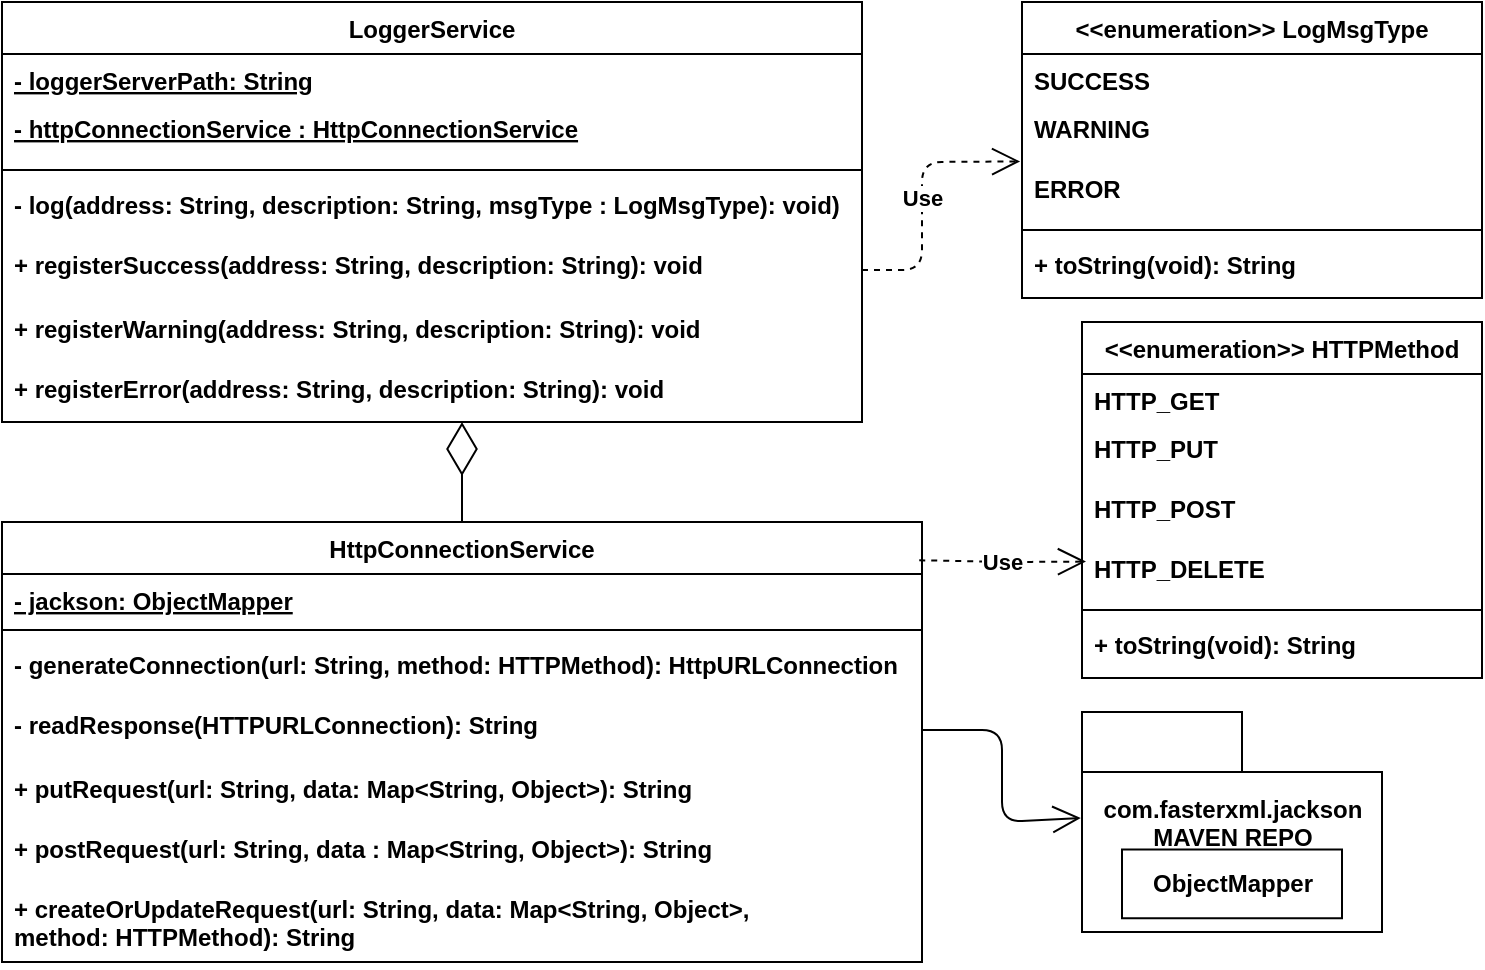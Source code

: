 <mxfile version="14.6.13" type="device"><diagram id="C5RBs43oDa-KdzZeNtuy" name="Page-1"><mxGraphModel dx="362" dy="272" grid="1" gridSize="10" guides="1" tooltips="1" connect="1" arrows="1" fold="1" page="1" pageScale="1" pageWidth="827" pageHeight="1169" math="0" shadow="0"><root><mxCell id="WIyWlLk6GJQsqaUBKTNV-0"/><mxCell id="WIyWlLk6GJQsqaUBKTNV-1" parent="WIyWlLk6GJQsqaUBKTNV-0"/><mxCell id="LAdZjZObFxrwDexfej0z-448" value="&lt;&lt;enumeration&gt;&gt; LogMsgType" style="swimlane;fontStyle=1;align=center;verticalAlign=top;childLayout=stackLayout;horizontal=1;startSize=26;horizontalStack=0;resizeParent=1;resizeParentMax=0;resizeLast=0;collapsible=1;marginBottom=0;" parent="WIyWlLk6GJQsqaUBKTNV-1" vertex="1"><mxGeometry x="570" y="120" width="230" height="148" as="geometry"><mxRectangle x="100" y="140" width="140" height="26" as="alternateBounds"/></mxGeometry></mxCell><mxCell id="LAdZjZObFxrwDexfej0z-449" value="SUCCESS" style="text;strokeColor=none;fillColor=none;align=left;verticalAlign=top;spacingLeft=4;spacingRight=4;overflow=hidden;rotatable=0;points=[[0,0.5],[1,0.5]];portConstraint=eastwest;fontStyle=1" parent="LAdZjZObFxrwDexfej0z-448" vertex="1"><mxGeometry y="26" width="230" height="24" as="geometry"/></mxCell><mxCell id="LAdZjZObFxrwDexfej0z-588" value="WARNING" style="text;strokeColor=none;fillColor=none;align=left;verticalAlign=top;spacingLeft=4;spacingRight=4;overflow=hidden;rotatable=0;points=[[0,0.5],[1,0.5]];portConstraint=eastwest;fontStyle=1" parent="LAdZjZObFxrwDexfej0z-448" vertex="1"><mxGeometry y="50" width="230" height="30" as="geometry"/></mxCell><mxCell id="LAdZjZObFxrwDexfej0z-589" value="ERROR" style="text;strokeColor=none;fillColor=none;align=left;verticalAlign=top;spacingLeft=4;spacingRight=4;overflow=hidden;rotatable=0;points=[[0,0.5],[1,0.5]];portConstraint=eastwest;fontStyle=1" parent="LAdZjZObFxrwDexfej0z-448" vertex="1"><mxGeometry y="80" width="230" height="30" as="geometry"/></mxCell><mxCell id="LAdZjZObFxrwDexfej0z-451" value="" style="line;strokeWidth=1;fillColor=none;align=left;verticalAlign=middle;spacingTop=-1;spacingLeft=3;spacingRight=3;rotatable=0;labelPosition=right;points=[];portConstraint=eastwest;fontStyle=1" parent="LAdZjZObFxrwDexfej0z-448" vertex="1"><mxGeometry y="110" width="230" height="8" as="geometry"/></mxCell><mxCell id="LAdZjZObFxrwDexfej0z-452" value="+ toString(void): String" style="text;strokeColor=none;fillColor=none;align=left;verticalAlign=top;spacingLeft=4;spacingRight=4;overflow=hidden;rotatable=0;points=[[0,0.5],[1,0.5]];portConstraint=eastwest;fontStyle=1" parent="LAdZjZObFxrwDexfej0z-448" vertex="1"><mxGeometry y="118" width="230" height="30" as="geometry"/></mxCell><mxCell id="LAdZjZObFxrwDexfej0z-615" value="LoggerService" style="swimlane;fontStyle=1;align=center;verticalAlign=top;childLayout=stackLayout;horizontal=1;startSize=26;horizontalStack=0;resizeParent=1;resizeParentMax=0;resizeLast=0;collapsible=1;marginBottom=0;" parent="WIyWlLk6GJQsqaUBKTNV-1" vertex="1"><mxGeometry x="60" y="120" width="430" height="210" as="geometry"><mxRectangle x="100" y="140" width="140" height="26" as="alternateBounds"/></mxGeometry></mxCell><mxCell id="LAdZjZObFxrwDexfej0z-616" value="- loggerServerPath: String" style="text;strokeColor=none;fillColor=none;align=left;verticalAlign=top;spacingLeft=4;spacingRight=4;overflow=hidden;rotatable=0;points=[[0,0.5],[1,0.5]];portConstraint=eastwest;fontStyle=5" parent="LAdZjZObFxrwDexfej0z-615" vertex="1"><mxGeometry y="26" width="430" height="24" as="geometry"/></mxCell><mxCell id="LAdZjZObFxrwDexfej0z-618" value="- httpConnectionService : HttpConnectionService" style="text;strokeColor=none;fillColor=none;align=left;verticalAlign=top;spacingLeft=4;spacingRight=4;overflow=hidden;rotatable=0;points=[[0,0.5],[1,0.5]];portConstraint=eastwest;fontStyle=5" parent="LAdZjZObFxrwDexfej0z-615" vertex="1"><mxGeometry y="50" width="430" height="30" as="geometry"/></mxCell><mxCell id="LAdZjZObFxrwDexfej0z-619" value="" style="line;strokeWidth=1;fillColor=none;align=left;verticalAlign=middle;spacingTop=-1;spacingLeft=3;spacingRight=3;rotatable=0;labelPosition=right;points=[];portConstraint=eastwest;fontStyle=1" parent="LAdZjZObFxrwDexfej0z-615" vertex="1"><mxGeometry y="80" width="430" height="8" as="geometry"/></mxCell><mxCell id="LAdZjZObFxrwDexfej0z-620" value="- log(address: String, description: String, msgType : LogMsgType): void)" style="text;strokeColor=none;fillColor=none;align=left;verticalAlign=top;spacingLeft=4;spacingRight=4;overflow=hidden;rotatable=0;points=[[0,0.5],[1,0.5]];portConstraint=eastwest;fontStyle=1" parent="LAdZjZObFxrwDexfej0z-615" vertex="1"><mxGeometry y="88" width="430" height="30" as="geometry"/></mxCell><mxCell id="LAdZjZObFxrwDexfej0z-621" value="+ registerSuccess(address: String, description: String): void" style="text;strokeColor=none;fillColor=none;align=left;verticalAlign=top;spacingLeft=4;spacingRight=4;overflow=hidden;rotatable=0;points=[[0,0.5],[1,0.5]];portConstraint=eastwest;fontStyle=1" parent="LAdZjZObFxrwDexfej0z-615" vertex="1"><mxGeometry y="118" width="430" height="32" as="geometry"/></mxCell><mxCell id="LAdZjZObFxrwDexfej0z-622" value="+ registerWarning(address: String, description: String): void" style="text;strokeColor=none;fillColor=none;align=left;verticalAlign=top;spacingLeft=4;spacingRight=4;overflow=hidden;rotatable=0;points=[[0,0.5],[1,0.5]];portConstraint=eastwest;fontStyle=1" parent="LAdZjZObFxrwDexfej0z-615" vertex="1"><mxGeometry y="150" width="430" height="30" as="geometry"/></mxCell><mxCell id="LAdZjZObFxrwDexfej0z-623" value="+ registerError(address: String, description: String): void" style="text;strokeColor=none;fillColor=none;align=left;verticalAlign=top;spacingLeft=4;spacingRight=4;overflow=hidden;rotatable=0;points=[[0,0.5],[1,0.5]];portConstraint=eastwest;fontStyle=1" parent="LAdZjZObFxrwDexfej0z-615" vertex="1"><mxGeometry y="180" width="430" height="30" as="geometry"/></mxCell><mxCell id="LAdZjZObFxrwDexfej0z-633" value="Use" style="endArrow=open;endSize=12;dashed=1;html=1;exitX=1;exitY=0.5;exitDx=0;exitDy=0;entryX=-0.004;entryY=-0.009;entryDx=0;entryDy=0;entryPerimeter=0;fontStyle=1" parent="WIyWlLk6GJQsqaUBKTNV-1" source="LAdZjZObFxrwDexfej0z-621" target="LAdZjZObFxrwDexfej0z-589" edge="1"><mxGeometry width="160" relative="1" as="geometry"><mxPoint x="270" y="340" as="sourcePoint"/><mxPoint x="430" y="340" as="targetPoint"/><Array as="points"><mxPoint x="520" y="254"/><mxPoint x="520" y="200"/></Array></mxGeometry></mxCell><mxCell id="LAdZjZObFxrwDexfej0z-643" value="" style="group;fontStyle=1" parent="WIyWlLk6GJQsqaUBKTNV-1" vertex="1" connectable="0"><mxGeometry x="600" y="475" width="150" height="110" as="geometry"/></mxCell><mxCell id="LAdZjZObFxrwDexfej0z-641" value="com.fasterxml.jackson&lt;br&gt;MAVEN REPO&lt;br&gt;&lt;br&gt;&lt;br&gt;" style="shape=folder;fontStyle=1;tabWidth=80;tabHeight=30;tabPosition=left;html=1;boundedLbl=1;" parent="LAdZjZObFxrwDexfej0z-643" vertex="1"><mxGeometry width="150" height="110" as="geometry"/></mxCell><mxCell id="LAdZjZObFxrwDexfej0z-642" value="ObjectMapper" style="html=1;fontStyle=1" parent="LAdZjZObFxrwDexfej0z-643" vertex="1"><mxGeometry x="20" y="68.75" width="110" height="34.375" as="geometry"/></mxCell><mxCell id="LAdZjZObFxrwDexfej0z-644" value="HttpConnectionService" style="swimlane;fontStyle=1;align=center;verticalAlign=top;childLayout=stackLayout;horizontal=1;startSize=26;horizontalStack=0;resizeParent=1;resizeParentMax=0;resizeLast=0;collapsible=1;marginBottom=0;" parent="WIyWlLk6GJQsqaUBKTNV-1" vertex="1"><mxGeometry x="60" y="380" width="460" height="220" as="geometry"><mxRectangle x="100" y="140" width="140" height="26" as="alternateBounds"/></mxGeometry></mxCell><mxCell id="LAdZjZObFxrwDexfej0z-645" value="- jackson: ObjectMapper" style="text;strokeColor=none;fillColor=none;align=left;verticalAlign=top;spacingLeft=4;spacingRight=4;overflow=hidden;rotatable=0;points=[[0,0.5],[1,0.5]];portConstraint=eastwest;fontStyle=5" parent="LAdZjZObFxrwDexfej0z-644" vertex="1"><mxGeometry y="26" width="460" height="24" as="geometry"/></mxCell><mxCell id="LAdZjZObFxrwDexfej0z-648" value="" style="line;strokeWidth=1;fillColor=none;align=left;verticalAlign=middle;spacingTop=-1;spacingLeft=3;spacingRight=3;rotatable=0;labelPosition=right;points=[];portConstraint=eastwest;fontStyle=1" parent="LAdZjZObFxrwDexfej0z-644" vertex="1"><mxGeometry y="50" width="460" height="8" as="geometry"/></mxCell><mxCell id="LAdZjZObFxrwDexfej0z-649" value="- generateConnection(url: String, method: HTTPMethod): HttpURLConnection" style="text;strokeColor=none;fillColor=none;align=left;verticalAlign=top;spacingLeft=4;spacingRight=4;overflow=hidden;rotatable=0;points=[[0,0.5],[1,0.5]];portConstraint=eastwest;fontStyle=1" parent="LAdZjZObFxrwDexfej0z-644" vertex="1"><mxGeometry y="58" width="460" height="30" as="geometry"/></mxCell><mxCell id="LAdZjZObFxrwDexfej0z-650" value="- readResponse(HTTPURLConnection): String" style="text;strokeColor=none;fillColor=none;align=left;verticalAlign=top;spacingLeft=4;spacingRight=4;overflow=hidden;rotatable=0;points=[[0,0.5],[1,0.5]];portConstraint=eastwest;fontStyle=1" parent="LAdZjZObFxrwDexfej0z-644" vertex="1"><mxGeometry y="88" width="460" height="32" as="geometry"/></mxCell><mxCell id="LAdZjZObFxrwDexfej0z-651" value="+ putRequest(url: String, data: Map&lt;String, Object&gt;): String" style="text;strokeColor=none;fillColor=none;align=left;verticalAlign=top;spacingLeft=4;spacingRight=4;overflow=hidden;rotatable=0;points=[[0,0.5],[1,0.5]];portConstraint=eastwest;fontStyle=1" parent="LAdZjZObFxrwDexfej0z-644" vertex="1"><mxGeometry y="120" width="460" height="30" as="geometry"/></mxCell><mxCell id="LAdZjZObFxrwDexfej0z-652" value="+ postRequest(url: String, data : Map&lt;String, Object&gt;): String" style="text;strokeColor=none;fillColor=none;align=left;verticalAlign=top;spacingLeft=4;spacingRight=4;overflow=hidden;rotatable=0;points=[[0,0.5],[1,0.5]];portConstraint=eastwest;fontStyle=1" parent="LAdZjZObFxrwDexfej0z-644" vertex="1"><mxGeometry y="150" width="460" height="30" as="geometry"/></mxCell><mxCell id="LAdZjZObFxrwDexfej0z-653" value="+ createOrUpdateRequest(url: String, data: Map&lt;String, Object&gt;, &#10;method: HTTPMethod): String" style="text;strokeColor=none;fillColor=none;align=left;verticalAlign=top;spacingLeft=4;spacingRight=4;overflow=hidden;rotatable=0;points=[[0,0.5],[1,0.5]];portConstraint=eastwest;fontStyle=1" parent="LAdZjZObFxrwDexfej0z-644" vertex="1"><mxGeometry y="180" width="460" height="40" as="geometry"/></mxCell><mxCell id="LAdZjZObFxrwDexfej0z-663" value="Use" style="endArrow=open;endSize=12;dashed=1;html=1;exitX=0.997;exitY=0.087;exitDx=0;exitDy=0;entryX=0.01;entryY=0.663;entryDx=0;entryDy=0;entryPerimeter=0;fontStyle=1;exitPerimeter=0;" parent="WIyWlLk6GJQsqaUBKTNV-1" source="LAdZjZObFxrwDexfej0z-644" target="LAdZjZObFxrwDexfej0z-637" edge="1"><mxGeometry width="160" relative="1" as="geometry"><mxPoint x="330" y="714.94" as="sourcePoint"/><mxPoint x="410" y="689.94" as="targetPoint"/><Array as="points"><mxPoint x="565" y="400"/></Array></mxGeometry></mxCell><mxCell id="LAdZjZObFxrwDexfej0z-664" value="" style="endArrow=open;endFill=1;endSize=12;html=1;entryX=-0.004;entryY=0.482;entryDx=0;entryDy=0;entryPerimeter=0;exitX=1;exitY=0.5;exitDx=0;exitDy=0;fontStyle=1" parent="WIyWlLk6GJQsqaUBKTNV-1" source="LAdZjZObFxrwDexfej0z-650" target="LAdZjZObFxrwDexfej0z-641" edge="1"><mxGeometry width="160" relative="1" as="geometry"><mxPoint x="200" y="689.94" as="sourcePoint"/><mxPoint x="360" y="689.94" as="targetPoint"/><Array as="points"><mxPoint x="560" y="484"/><mxPoint x="560" y="530"/></Array></mxGeometry></mxCell><mxCell id="LAdZjZObFxrwDexfej0z-665" value="" style="endArrow=diamondThin;endFill=0;endSize=24;html=1;exitX=0.5;exitY=0;exitDx=0;exitDy=0;fontStyle=1" parent="WIyWlLk6GJQsqaUBKTNV-1" source="LAdZjZObFxrwDexfej0z-644" edge="1"><mxGeometry width="160" relative="1" as="geometry"><mxPoint x="330" y="159.94" as="sourcePoint"/><mxPoint x="290" y="330" as="targetPoint"/><Array as="points"/></mxGeometry></mxCell><mxCell id="eBgSQrg4ShjkiNZxVuBe-0" value="" style="group;fontStyle=1" vertex="1" connectable="0" parent="WIyWlLk6GJQsqaUBKTNV-1"><mxGeometry x="600" y="280" width="200" height="178" as="geometry"/></mxCell><mxCell id="LAdZjZObFxrwDexfej0z-634" value="&lt;&lt;enumeration&gt;&gt; HTTPMethod" style="swimlane;fontStyle=1;align=center;verticalAlign=top;childLayout=stackLayout;horizontal=1;startSize=26;horizontalStack=0;resizeParent=1;resizeParentMax=0;resizeLast=0;collapsible=1;marginBottom=0;" parent="eBgSQrg4ShjkiNZxVuBe-0" vertex="1"><mxGeometry width="200" height="178" as="geometry"><mxRectangle x="100" y="140" width="140" height="26" as="alternateBounds"/></mxGeometry></mxCell><mxCell id="LAdZjZObFxrwDexfej0z-635" value="HTTP_GET" style="text;strokeColor=none;fillColor=none;align=left;verticalAlign=top;spacingLeft=4;spacingRight=4;overflow=hidden;rotatable=0;points=[[0,0.5],[1,0.5]];portConstraint=eastwest;fontStyle=1" parent="LAdZjZObFxrwDexfej0z-634" vertex="1"><mxGeometry y="26" width="200" height="24" as="geometry"/></mxCell><mxCell id="LAdZjZObFxrwDexfej0z-636" value="HTTP_PUT" style="text;strokeColor=none;fillColor=none;align=left;verticalAlign=top;spacingLeft=4;spacingRight=4;overflow=hidden;rotatable=0;points=[[0,0.5],[1,0.5]];portConstraint=eastwest;fontStyle=1" parent="LAdZjZObFxrwDexfej0z-634" vertex="1"><mxGeometry y="50" width="200" height="30" as="geometry"/></mxCell><mxCell id="LAdZjZObFxrwDexfej0z-637" value="HTTP_POST" style="text;strokeColor=none;fillColor=none;align=left;verticalAlign=top;spacingLeft=4;spacingRight=4;overflow=hidden;rotatable=0;points=[[0,0.5],[1,0.5]];portConstraint=eastwest;fontStyle=1" parent="LAdZjZObFxrwDexfej0z-634" vertex="1"><mxGeometry y="80" width="200" height="60" as="geometry"/></mxCell><mxCell id="LAdZjZObFxrwDexfej0z-638" value="" style="line;strokeWidth=1;fillColor=none;align=left;verticalAlign=middle;spacingTop=-1;spacingLeft=3;spacingRight=3;rotatable=0;labelPosition=right;points=[];portConstraint=eastwest;fontStyle=1" parent="LAdZjZObFxrwDexfej0z-634" vertex="1"><mxGeometry y="140" width="200" height="8" as="geometry"/></mxCell><mxCell id="LAdZjZObFxrwDexfej0z-639" value="+ toString(void): String" style="text;strokeColor=none;fillColor=none;align=left;verticalAlign=top;spacingLeft=4;spacingRight=4;overflow=hidden;rotatable=0;points=[[0,0.5],[1,0.5]];portConstraint=eastwest;fontStyle=1" parent="LAdZjZObFxrwDexfej0z-634" vertex="1"><mxGeometry y="148" width="200" height="30" as="geometry"/></mxCell><mxCell id="LAdZjZObFxrwDexfej0z-640" value="HTTP_DELETE" style="text;strokeColor=none;fillColor=none;align=left;verticalAlign=top;spacingLeft=4;spacingRight=4;overflow=hidden;rotatable=0;points=[[0,0.5],[1,0.5]];portConstraint=eastwest;fontStyle=1" parent="eBgSQrg4ShjkiNZxVuBe-0" vertex="1"><mxGeometry y="110" width="200" height="60" as="geometry"/></mxCell></root></mxGraphModel></diagram></mxfile>